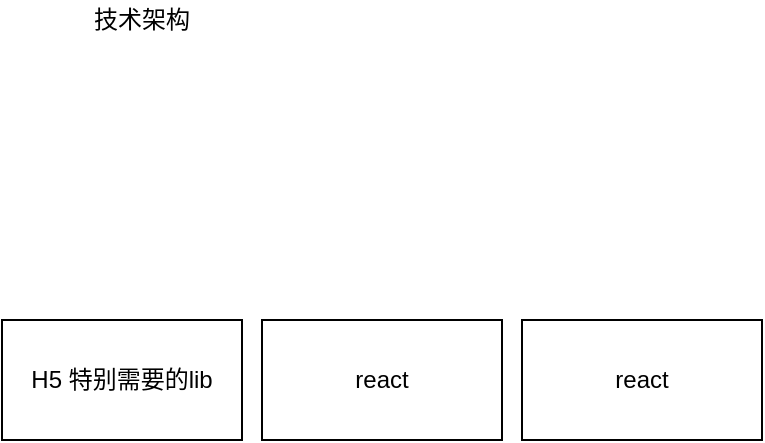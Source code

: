 <mxfile version="14.9.7" type="device"><diagram id="CvVSkGSM_1X0NNbY3_1Y" name="第 1 页"><mxGraphModel dx="530" dy="593" grid="1" gridSize="10" guides="1" tooltips="1" connect="1" arrows="1" fold="1" page="1" pageScale="1" pageWidth="827" pageHeight="1169" math="0" shadow="0"><root><mxCell id="0"/><mxCell id="1" parent="0"/><mxCell id="8I1LMr_EmQrZpgET95Iv-1" value="react" style="rounded=0;whiteSpace=wrap;html=1;" vertex="1" parent="1"><mxGeometry x="200" y="340" width="120" height="60" as="geometry"/></mxCell><mxCell id="8I1LMr_EmQrZpgET95Iv-2" value="技术架构" style="text;html=1;strokeColor=none;fillColor=none;align=center;verticalAlign=middle;whiteSpace=wrap;rounded=0;" vertex="1" parent="1"><mxGeometry x="100" y="180" width="80" height="20" as="geometry"/></mxCell><mxCell id="8I1LMr_EmQrZpgET95Iv-3" value="H5 特别需要的lib" style="rounded=0;whiteSpace=wrap;html=1;" vertex="1" parent="1"><mxGeometry x="70" y="340" width="120" height="60" as="geometry"/></mxCell><mxCell id="8I1LMr_EmQrZpgET95Iv-4" value="react" style="rounded=0;whiteSpace=wrap;html=1;" vertex="1" parent="1"><mxGeometry x="330" y="340" width="120" height="60" as="geometry"/></mxCell></root></mxGraphModel></diagram></mxfile>